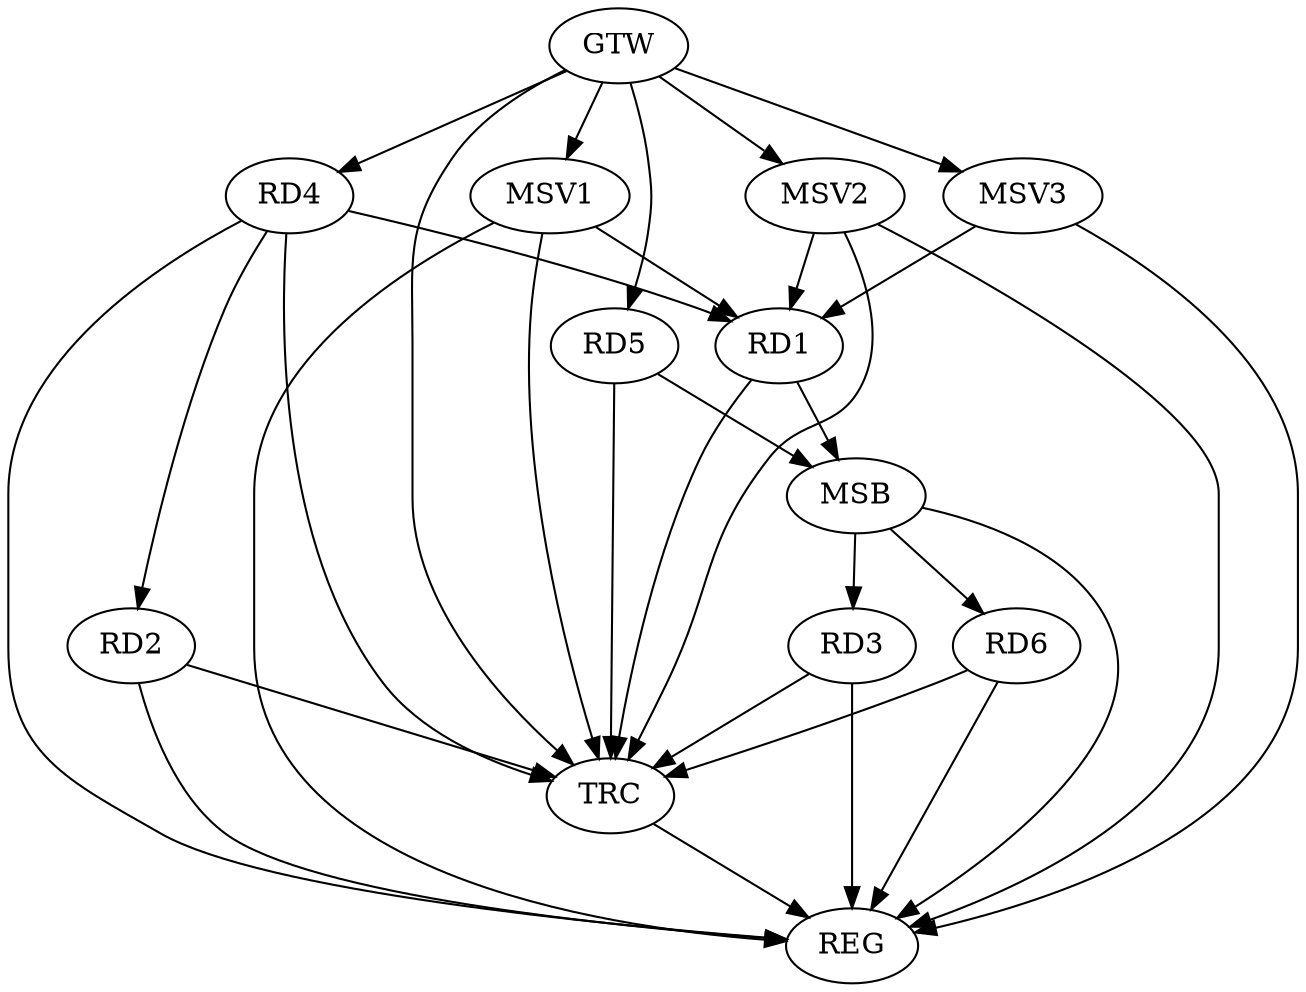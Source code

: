 strict digraph G {
  RD1 [ label="RD1" ];
  RD2 [ label="RD2" ];
  RD3 [ label="RD3" ];
  RD4 [ label="RD4" ];
  RD5 [ label="RD5" ];
  RD6 [ label="RD6" ];
  GTW [ label="GTW" ];
  REG [ label="REG" ];
  MSB [ label="MSB" ];
  TRC [ label="TRC" ];
  MSV1 [ label="MSV1" ];
  MSV2 [ label="MSV2" ];
  MSV3 [ label="MSV3" ];
  RD4 -> RD1;
  RD4 -> RD2;
  GTW -> RD4;
  GTW -> RD5;
  RD2 -> REG;
  RD3 -> REG;
  RD4 -> REG;
  RD6 -> REG;
  RD1 -> MSB;
  MSB -> RD3;
  MSB -> RD6;
  MSB -> REG;
  RD5 -> MSB;
  RD1 -> TRC;
  RD2 -> TRC;
  RD3 -> TRC;
  RD4 -> TRC;
  RD5 -> TRC;
  RD6 -> TRC;
  GTW -> TRC;
  TRC -> REG;
  MSV1 -> RD1;
  GTW -> MSV1;
  MSV1 -> REG;
  MSV1 -> TRC;
  MSV2 -> RD1;
  GTW -> MSV2;
  MSV2 -> REG;
  MSV2 -> TRC;
  MSV3 -> RD1;
  GTW -> MSV3;
  MSV3 -> REG;
}
